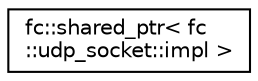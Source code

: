 digraph "Graphical Class Hierarchy"
{
  edge [fontname="Helvetica",fontsize="10",labelfontname="Helvetica",labelfontsize="10"];
  node [fontname="Helvetica",fontsize="10",shape=record];
  rankdir="LR";
  Node0 [label="fc::shared_ptr\< fc\l::udp_socket::impl \>",height=0.2,width=0.4,color="black", fillcolor="white", style="filled",URL="$classfc_1_1shared__ptr.html"];
}
